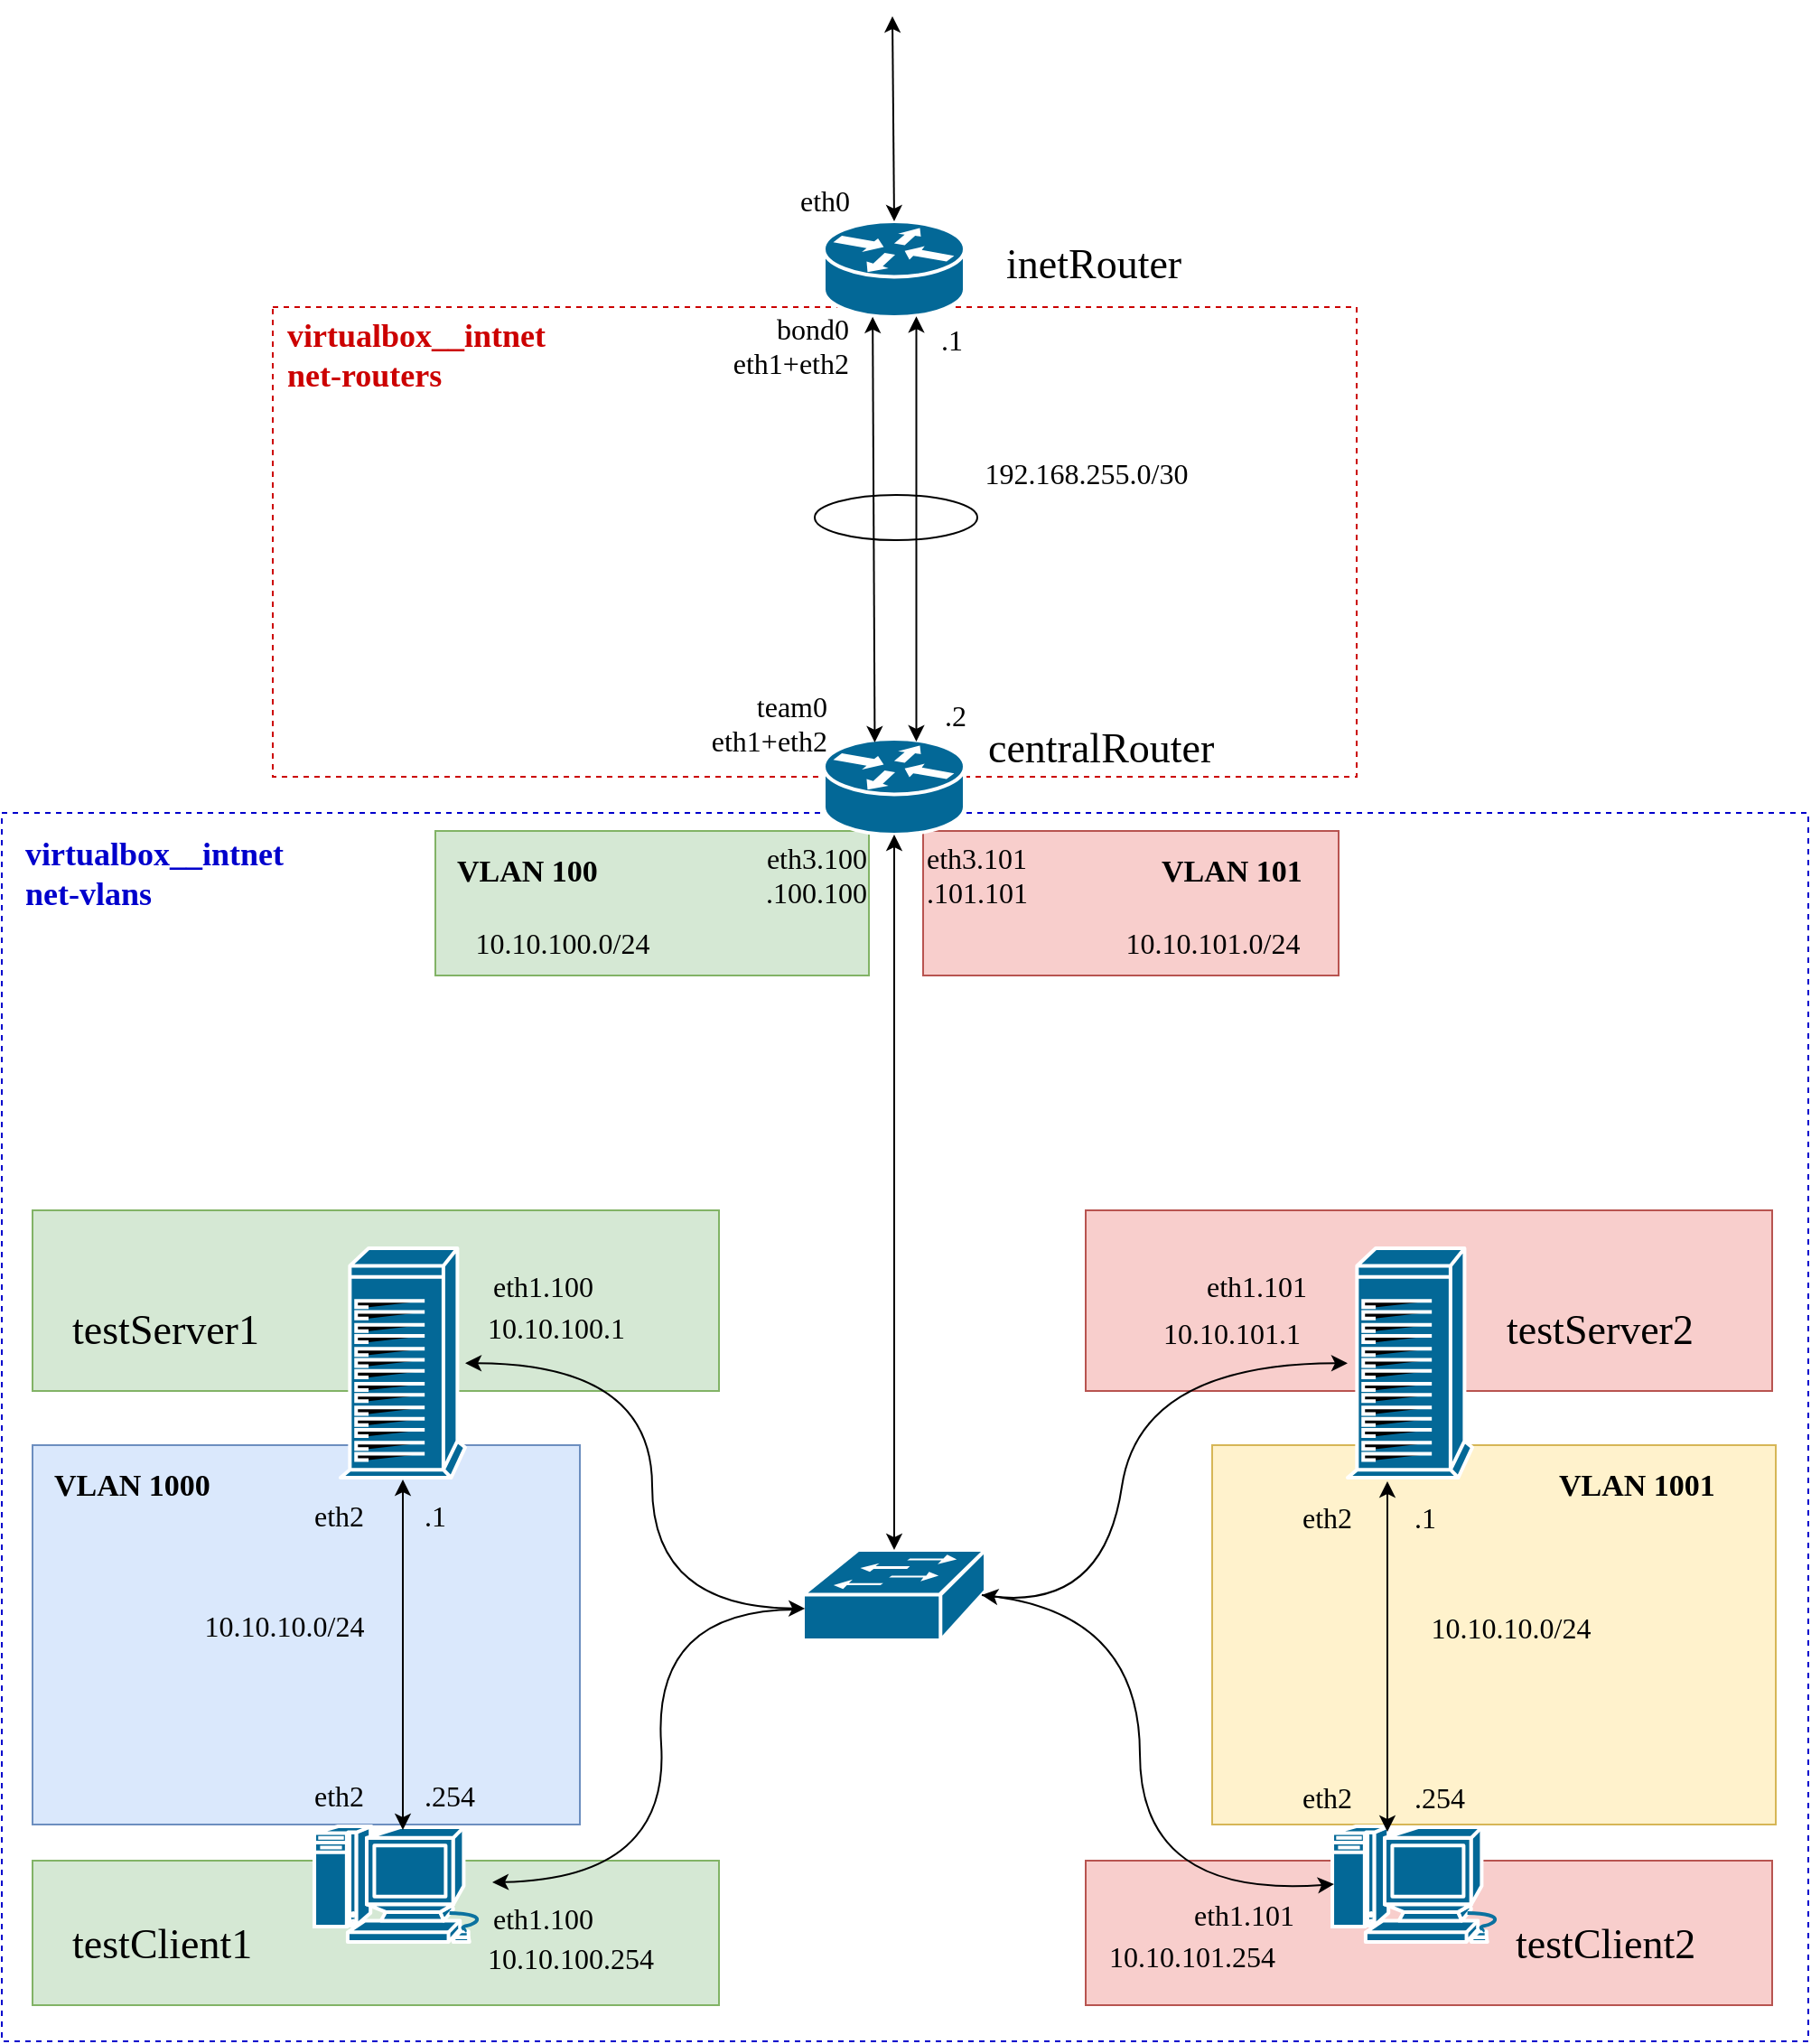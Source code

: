 <mxfile version="10.9.6" type="google"><diagram id="2RIFZR_ZSo_XS1s38YBn" name="Страница 1"><mxGraphModel dx="3220" dy="2332" grid="1" gridSize="10" guides="1" tooltips="1" connect="1" arrows="1" fold="1" page="1" pageScale="1" pageWidth="850" pageHeight="1100" math="0" shadow="0"><root><mxCell id="0"/><mxCell id="1" parent="0"/><mxCell id="t4K-DltKJ94w3d-PsPb5-7" value="virtualbox__intnet" parent="0"/><mxCell id="t4K-DltKJ94w3d-PsPb5-8" value="" style="rounded=0;whiteSpace=wrap;html=1;fillColor=none;strokeColor=#0000CC;dashed=1;" vertex="1" parent="t4K-DltKJ94w3d-PsPb5-7"><mxGeometry x="-70" y="270" width="1000" height="680" as="geometry"/></mxCell><mxCell id="t4K-DltKJ94w3d-PsPb5-9" value="" style="rounded=0;whiteSpace=wrap;html=1;fillColor=none;strokeColor=#CC0000;dashed=1;" vertex="1" parent="t4K-DltKJ94w3d-PsPb5-7"><mxGeometry x="80" y="-10" width="600" height="260" as="geometry"/></mxCell><mxCell id="t4K-DltKJ94w3d-PsPb5-10" value="&lt;font style=&quot;font-size: 18px;&quot; color=&quot;#CC0000&quot;&gt;virtualbox__intnet&lt;br style=&quot;font-size: 18px;&quot;&gt;net-routers&lt;/font&gt;" style="text;html=1;fontSize=18;fontFamily=Verdana;fontStyle=1;fillColor=none;" vertex="1" parent="t4K-DltKJ94w3d-PsPb5-7"><mxGeometry x="86" y="-11" width="80" height="30" as="geometry"/></mxCell><mxCell id="t4K-DltKJ94w3d-PsPb5-11" value="&lt;div style=&quot;font-size: 18px;&quot; align=&quot;left&quot;&gt;&lt;font style=&quot;font-size: 18px;&quot; color=&quot;#0000CC&quot;&gt;virtualbox__intnet&lt;br style=&quot;font-size: 18px;&quot;&gt;&lt;/font&gt;&lt;/div&gt;&lt;div style=&quot;font-size: 18px;&quot; align=&quot;left&quot;&gt;&lt;font style=&quot;font-size: 18px;&quot; color=&quot;#0000CC&quot;&gt;net-vlans&lt;/font&gt;&lt;/div&gt;" style="text;html=1;resizable=0;points=[];autosize=1;align=left;verticalAlign=top;spacingTop=-4;fontSize=18;fontFamily=Verdana;fontStyle=1" vertex="1" parent="t4K-DltKJ94w3d-PsPb5-7"><mxGeometry x="-59" y="280.0" width="160" height="40" as="geometry"/></mxCell><mxCell id="Q6XERWJJUrHHimVLy0a0-61" value="VLANs" parent="0"/><mxCell id="0SvpAi86tALS3bZuDzq3-3" value="" style="rounded=0;whiteSpace=wrap;html=1;fillColor=#f8cecc;fontFamily=Verdana;fontSize=13;strokeColor=#b85450;" parent="Q6XERWJJUrHHimVLy0a0-61" vertex="1"><mxGeometry x="530" y="490" width="380" height="100" as="geometry"/></mxCell><mxCell id="Q6XERWJJUrHHimVLy0a0-62" value="" style="rounded=0;whiteSpace=wrap;html=1;fillColor=#d5e8d4;fontFamily=Verdana;fontSize=13;strokeColor=#82b366;" parent="Q6XERWJJUrHHimVLy0a0-61" vertex="1"><mxGeometry x="-53" y="490" width="380" height="100" as="geometry"/></mxCell><mxCell id="Q6XERWJJUrHHimVLy0a0-63" value="" style="rounded=0;whiteSpace=wrap;html=1;fillColor=#f8cecc;fontFamily=Verdana;fontSize=13;strokeColor=#b85450;" parent="Q6XERWJJUrHHimVLy0a0-61" vertex="1"><mxGeometry x="440" y="280" width="230" height="80" as="geometry"/></mxCell><mxCell id="0SvpAi86tALS3bZuDzq3-4" value="VLAN 101" style="text;html=1;resizable=0;points=[];autosize=1;align=left;verticalAlign=top;spacingTop=-4;fontSize=17;fontFamily=Verdana;fontStyle=1" parent="Q6XERWJJUrHHimVLy0a0-61" vertex="1"><mxGeometry x="570" y="290" width="80" height="20" as="geometry"/></mxCell><mxCell id="0SvpAi86tALS3bZuDzq3-5" value="" style="rounded=0;whiteSpace=wrap;html=1;fillColor=#d5e8d4;fontFamily=Verdana;fontSize=13;strokeColor=#82b366;" parent="Q6XERWJJUrHHimVLy0a0-61" vertex="1"><mxGeometry x="170" y="280" width="240" height="80" as="geometry"/></mxCell><mxCell id="0SvpAi86tALS3bZuDzq3-6" value="VLAN 100" style="text;html=1;resizable=0;points=[];autosize=1;align=left;verticalAlign=top;spacingTop=-4;fontSize=17;fontFamily=Verdana;fontStyle=1" parent="Q6XERWJJUrHHimVLy0a0-61" vertex="1"><mxGeometry x="180" y="290" width="80" height="20" as="geometry"/></mxCell><mxCell id="0SvpAi86tALS3bZuDzq3-7" value="" style="rounded=0;whiteSpace=wrap;html=1;fillColor=#f8cecc;fontFamily=Verdana;fontSize=13;strokeColor=#b85450;" parent="Q6XERWJJUrHHimVLy0a0-61" vertex="1"><mxGeometry x="530" y="850" width="380" height="80" as="geometry"/></mxCell><mxCell id="0SvpAi86tALS3bZuDzq3-8" value="" style="rounded=0;whiteSpace=wrap;html=1;fillColor=#d5e8d4;fontFamily=Verdana;fontSize=13;strokeColor=#82b366;" parent="Q6XERWJJUrHHimVLy0a0-61" vertex="1"><mxGeometry x="-53" y="850" width="380" height="80" as="geometry"/></mxCell><mxCell id="0SvpAi86tALS3bZuDzq3-9" value="" style="rounded=0;whiteSpace=wrap;html=1;fillColor=#dae8fc;fontFamily=Verdana;fontSize=13;strokeColor=#6c8ebf;" parent="Q6XERWJJUrHHimVLy0a0-61" vertex="1"><mxGeometry x="-53" y="620" width="303" height="210" as="geometry"/></mxCell><mxCell id="0SvpAi86tALS3bZuDzq3-10" value="VLAN 1000" style="text;html=1;resizable=0;points=[];autosize=1;align=left;verticalAlign=top;spacingTop=-4;fontSize=17;fontFamily=Verdana;fontStyle=1" parent="Q6XERWJJUrHHimVLy0a0-61" vertex="1"><mxGeometry x="-43" y="630" width="110" height="20" as="geometry"/></mxCell><mxCell id="0SvpAi86tALS3bZuDzq3-11" value="" style="rounded=0;whiteSpace=wrap;html=1;fillColor=#fff2cc;fontFamily=Verdana;fontSize=13;strokeColor=#d6b656;" parent="Q6XERWJJUrHHimVLy0a0-61" vertex="1"><mxGeometry x="600" y="620" width="312" height="210" as="geometry"/></mxCell><mxCell id="0SvpAi86tALS3bZuDzq3-12" value="VLAN 1001" style="text;html=1;resizable=0;points=[];autosize=1;align=left;verticalAlign=top;spacingTop=-4;fontSize=17;fontFamily=Verdana;fontStyle=1" parent="Q6XERWJJUrHHimVLy0a0-61" vertex="1"><mxGeometry x="790" y="630" width="110" height="20" as="geometry"/></mxCell><mxCell id="0SvpAi86tALS3bZuDzq3-13" value="&lt;font style=&quot;font-size: 16px&quot;&gt;10.10.100.0/24&lt;br style=&quot;font-size: 16px&quot;&gt;&lt;/font&gt;" style="text;html=1;resizable=0;points=[];autosize=1;align=center;verticalAlign=top;spacingTop=-4;fontSize=16;fontFamily=Verdana;" parent="Q6XERWJJUrHHimVLy0a0-61" vertex="1"><mxGeometry x="170" y="330.0" width="140" height="20" as="geometry"/></mxCell><mxCell id="Q6XERWJJUrHHimVLy0a0-14" value="икноки" parent="0"/><mxCell id="Q6XERWJJUrHHimVLy0a0-5" value="" style="shape=mxgraph.cisco.routers.router;html=1;dashed=0;fillColor=#036897;strokeColor=#ffffff;strokeWidth=2;verticalLabelPosition=bottom;verticalAlign=top" parent="Q6XERWJJUrHHimVLy0a0-14" vertex="1"><mxGeometry x="385" y="229" width="78" height="53" as="geometry"/></mxCell><mxCell id="Q6XERWJJUrHHimVLy0a0-6" value="" style="shape=mxgraph.cisco.computers_and_peripherals.ibm_tower;html=1;pointerEvents=1;dashed=0;fillColor=#036897;strokeColor=#ffffff;strokeWidth=2;verticalLabelPosition=bottom;verticalAlign=top;align=center;outlineConnect=0;" parent="Q6XERWJJUrHHimVLy0a0-14" vertex="1"><mxGeometry x="117.5" y="511" width="69" height="127" as="geometry"/></mxCell><mxCell id="Q6XERWJJUrHHimVLy0a0-7" value="" style="shape=mxgraph.cisco.computers_and_peripherals.macintosh;html=1;pointerEvents=1;dashed=0;fillColor=#036897;strokeColor=#ffffff;strokeWidth=2;verticalLabelPosition=bottom;verticalAlign=top;align=center;outlineConnect=0;" parent="Q6XERWJJUrHHimVLy0a0-14" vertex="1"><mxGeometry x="102.5" y="831" width="99" height="64" as="geometry"/></mxCell><mxCell id="Q6XERWJJUrHHimVLy0a0-9" value="" style="shape=mxgraph.cisco.switches.workgroup_switch;html=1;dashed=0;fillColor=#036897;strokeColor=#ffffff;strokeWidth=2;verticalLabelPosition=bottom;verticalAlign=top" parent="Q6XERWJJUrHHimVLy0a0-14" vertex="1"><mxGeometry x="373.5" y="678" width="101" height="50" as="geometry"/></mxCell><mxCell id="Q6XERWJJUrHHimVLy0a0-11" value="" style="shape=mxgraph.cisco.routers.router;html=1;dashed=0;fillColor=#036897;strokeColor=#ffffff;strokeWidth=2;verticalLabelPosition=bottom;verticalAlign=top" parent="Q6XERWJJUrHHimVLy0a0-14" vertex="1"><mxGeometry x="385" y="-57.5" width="78" height="53" as="geometry"/></mxCell><mxCell id="Q6XERWJJUrHHimVLy0a0-12" value="" style="shape=mxgraph.cisco.computers_and_peripherals.ibm_tower;html=1;pointerEvents=1;dashed=0;fillColor=#036897;strokeColor=#ffffff;strokeWidth=2;verticalLabelPosition=bottom;verticalAlign=top;align=center;outlineConnect=0;" parent="Q6XERWJJUrHHimVLy0a0-14" vertex="1"><mxGeometry x="675" y="511" width="69" height="127" as="geometry"/></mxCell><mxCell id="Q6XERWJJUrHHimVLy0a0-13" value="" style="shape=mxgraph.cisco.computers_and_peripherals.macintosh;html=1;pointerEvents=1;dashed=0;fillColor=#036897;strokeColor=#ffffff;strokeWidth=2;verticalLabelPosition=bottom;verticalAlign=top;align=center;outlineConnect=0;" parent="Q6XERWJJUrHHimVLy0a0-14" vertex="1"><mxGeometry x="666" y="831" width="99" height="64" as="geometry"/></mxCell><mxCell id="Q6XERWJJUrHHimVLy0a0-27" value="" style="endArrow=classic;html=1;fontSize=22;startArrow=classic;startFill=1;endFill=1;entryX=0.347;entryY=0.998;entryDx=0;entryDy=0;entryPerimeter=0;exitX=0.362;exitY=0.037;exitDx=0;exitDy=0;exitPerimeter=0;" parent="Q6XERWJJUrHHimVLy0a0-14" source="Q6XERWJJUrHHimVLy0a0-5" target="Q6XERWJJUrHHimVLy0a0-11" edge="1"><mxGeometry width="50" height="50" relative="1" as="geometry"><mxPoint x="400" y="227" as="sourcePoint"/><mxPoint x="424" y="79" as="targetPoint"/></mxGeometry></mxCell><mxCell id="Q6XERWJJUrHHimVLy0a0-28" value="" style="endArrow=classic;html=1;fontSize=22;startArrow=classic;startFill=1;endFill=1;exitX=0.5;exitY=0;exitDx=0;exitDy=0;exitPerimeter=0;" parent="Q6XERWJJUrHHimVLy0a0-14" source="Q6XERWJJUrHHimVLy0a0-11" edge="1"><mxGeometry width="50" height="50" relative="1" as="geometry"><mxPoint x="423" y="-80.5" as="sourcePoint"/><mxPoint x="423" y="-171" as="targetPoint"/></mxGeometry></mxCell><mxCell id="Q6XERWJJUrHHimVLy0a0-29" value="" style="endArrow=classic;html=1;fontSize=22;exitX=0.5;exitY=0;exitDx=0;exitDy=0;exitPerimeter=0;startArrow=classic;startFill=1;endFill=1;entryX=0.5;entryY=1;entryDx=0;entryDy=0;entryPerimeter=0;" parent="Q6XERWJJUrHHimVLy0a0-14" source="Q6XERWJJUrHHimVLy0a0-9" target="Q6XERWJJUrHHimVLy0a0-5" edge="1"><mxGeometry width="50" height="50" relative="1" as="geometry"><mxPoint x="424.029" y="523.324" as="sourcePoint"/><mxPoint x="424" y="390" as="targetPoint"/></mxGeometry></mxCell><mxCell id="Q6XERWJJUrHHimVLy0a0-33" value="" style="endArrow=classic;html=1;fontSize=22;startArrow=classic;startFill=1;endFill=1;entryX=0.657;entryY=0.993;entryDx=0;entryDy=0;entryPerimeter=0;exitX=0.657;exitY=0.028;exitDx=0;exitDy=0;exitPerimeter=0;" parent="Q6XERWJJUrHHimVLy0a0-14" source="Q6XERWJJUrHHimVLy0a0-5" target="Q6XERWJJUrHHimVLy0a0-11" edge="1"><mxGeometry width="50" height="50" relative="1" as="geometry"><mxPoint x="432" y="229" as="sourcePoint"/><mxPoint x="434" y="6" as="targetPoint"/></mxGeometry></mxCell><mxCell id="Q6XERWJJUrHHimVLy0a0-35" value="" style="ellipse;whiteSpace=wrap;html=1;fontSize=22;fillColor=none;" parent="Q6XERWJJUrHHimVLy0a0-14" vertex="1"><mxGeometry x="380" y="94" width="90" height="25" as="geometry"/></mxCell><mxCell id="Q6XERWJJUrHHimVLy0a0-40" value="" style="curved=1;endArrow=classic;html=1;fontSize=22;exitX=0.98;exitY=0.5;exitDx=0;exitDy=0;exitPerimeter=0;startArrow=classic;startFill=1;" parent="Q6XERWJJUrHHimVLy0a0-14" source="Q6XERWJJUrHHimVLy0a0-9" target="Q6XERWJJUrHHimVLy0a0-12" edge="1"><mxGeometry width="50" height="50" relative="1" as="geometry"><mxPoint x="530" y="731" as="sourcePoint"/><mxPoint x="580" y="591" as="targetPoint"/><Array as="points"><mxPoint x="540" y="711"/><mxPoint x="560" y="575"/></Array></mxGeometry></mxCell><mxCell id="Q6XERWJJUrHHimVLy0a0-41" value="" style="curved=1;endArrow=classic;html=1;fontSize=22;entryX=0.015;entryY=0.5;entryDx=0;entryDy=0;entryPerimeter=0;exitX=0.98;exitY=0.5;exitDx=0;exitDy=0;exitPerimeter=0;" parent="Q6XERWJJUrHHimVLy0a0-14" source="Q6XERWJJUrHHimVLy0a0-9" target="Q6XERWJJUrHHimVLy0a0-13" edge="1"><mxGeometry width="50" height="50" relative="1" as="geometry"><mxPoint x="470" y="703" as="sourcePoint"/><mxPoint x="550" y="753" as="targetPoint"/><Array as="points"><mxPoint x="560" y="711"/><mxPoint x="560" y="871"/></Array></mxGeometry></mxCell><mxCell id="Q6XERWJJUrHHimVLy0a0-42" value="" style="curved=1;endArrow=classic;html=1;fontSize=22;exitX=-0.035;exitY=0.66;exitDx=0;exitDy=0;exitPerimeter=0;" parent="Q6XERWJJUrHHimVLy0a0-14" source="Q6XERWJJUrHHimVLy0a0-9" target="Q6XERWJJUrHHimVLy0a0-7" edge="1"><mxGeometry width="50" height="50" relative="1" as="geometry"><mxPoint x="370" y="801" as="sourcePoint"/><mxPoint x="320" y="851" as="targetPoint"/><Array as="points"><mxPoint x="290" y="711"/><mxPoint x="300" y="860"/></Array></mxGeometry></mxCell><mxCell id="Q6XERWJJUrHHimVLy0a0-43" value="" style="curved=1;endArrow=classic;html=1;fontSize=22;entryX=0.011;entryY=0.649;entryDx=0;entryDy=0;entryPerimeter=0;startArrow=classic;startFill=1;" parent="Q6XERWJJUrHHimVLy0a0-14" source="Q6XERWJJUrHHimVLy0a0-6" target="Q6XERWJJUrHHimVLy0a0-9" edge="1"><mxGeometry width="50" height="50" relative="1" as="geometry"><mxPoint x="210" y="611" as="sourcePoint"/><mxPoint x="380" y="651" as="targetPoint"/><Array as="points"><mxPoint x="290" y="575"/><mxPoint x="290" y="710"/></Array></mxGeometry></mxCell><mxCell id="Q6XERWJJUrHHimVLy0a0-15" value="текст названия" parent="0"/><mxCell id="Q6XERWJJUrHHimVLy0a0-17" value="inetRouter" style="text;html=1;resizable=0;points=[];autosize=1;align=left;verticalAlign=top;spacingTop=-4;fontSize=23;fontStyle=0;fontFamily=Verdana;" parent="Q6XERWJJUrHHimVLy0a0-15" vertex="1"><mxGeometry x="484" y="-50.5" width="60" height="20" as="geometry"/></mxCell><mxCell id="Q6XERWJJUrHHimVLy0a0-18" value="centralRouter" style="text;html=1;resizable=0;points=[];autosize=1;align=left;verticalAlign=top;spacingTop=-4;fontSize=23;fontStyle=0;fontFamily=Verdana;" parent="Q6XERWJJUrHHimVLy0a0-15" vertex="1"><mxGeometry x="474.0" y="218" width="80" height="20" as="geometry"/></mxCell><mxCell id="Q6XERWJJUrHHimVLy0a0-19" value="testServer1" style="text;html=1;resizable=0;points=[];autosize=1;align=left;verticalAlign=top;spacingTop=-4;fontSize=23;fontStyle=0;fontFamily=Verdana;" parent="Q6XERWJJUrHHimVLy0a0-15" vertex="1"><mxGeometry x="-33" y="540" width="70" height="20" as="geometry"/></mxCell><mxCell id="Q6XERWJJUrHHimVLy0a0-20" value="testClient1" style="text;html=1;resizable=0;points=[];autosize=1;align=left;verticalAlign=top;spacingTop=-4;fontSize=23;fontStyle=0;fontFamily=Verdana;" parent="Q6XERWJJUrHHimVLy0a0-15" vertex="1"><mxGeometry x="-33.0" y="880" width="70" height="20" as="geometry"/></mxCell><mxCell id="Q6XERWJJUrHHimVLy0a0-21" value="testServer2" style="text;html=1;resizable=0;points=[];autosize=1;align=left;verticalAlign=top;spacingTop=-4;fontSize=23;fontStyle=0;fontFamily=Verdana;" parent="Q6XERWJJUrHHimVLy0a0-15" vertex="1"><mxGeometry x="761" y="540" width="70" height="20" as="geometry"/></mxCell><mxCell id="Q6XERWJJUrHHimVLy0a0-22" value="testClient2" style="text;html=1;resizable=0;points=[];autosize=1;align=left;verticalAlign=top;spacingTop=-4;fontSize=23;fontStyle=0;fontFamily=Verdana;" parent="Q6XERWJJUrHHimVLy0a0-15" vertex="1"><mxGeometry x="766" y="879.5" width="70" height="20" as="geometry"/></mxCell><mxCell id="Q6XERWJJUrHHimVLy0a0-16" value="текст другое" parent="0"/><mxCell id="Q6XERWJJUrHHimVLy0a0-44" value="eth0" style="text;html=1;resizable=0;points=[];autosize=1;align=left;verticalAlign=top;spacingTop=-4;fontSize=16;fontFamily=Verdana;" parent="Q6XERWJJUrHHimVLy0a0-16" vertex="1"><mxGeometry x="370" y="-81" width="50" height="30" as="geometry"/></mxCell><mxCell id="Q6XERWJJUrHHimVLy0a0-45" value="&lt;font style=&quot;font-size: 16px&quot;&gt;192.168.255.0/30&lt;br style=&quot;font-size: 16px&quot;&gt;&lt;/font&gt;" style="text;html=1;resizable=0;points=[];autosize=1;align=center;verticalAlign=top;spacingTop=-4;fontSize=16;fontFamily=Verdana;" parent="Q6XERWJJUrHHimVLy0a0-16" vertex="1"><mxGeometry x="450" y="70" width="160" height="20" as="geometry"/></mxCell><mxCell id="Q6XERWJJUrHHimVLy0a0-46" value="&lt;div style=&quot;font-size: 16px&quot; align=&quot;right&quot;&gt;bond0&lt;/div&gt;&lt;div style=&quot;font-size: 16px&quot; align=&quot;right&quot;&gt;eth1+eth2&lt;br style=&quot;font-size: 16px&quot;&gt;&lt;/div&gt;" style="text;html=1;resizable=0;points=[];autosize=1;align=right;verticalAlign=top;spacingTop=-4;fontSize=16;fontFamily=Verdana;" parent="Q6XERWJJUrHHimVLy0a0-16" vertex="1"><mxGeometry x="300" y="-10" width="100" height="40" as="geometry"/></mxCell><mxCell id="Q6XERWJJUrHHimVLy0a0-49" value=".1" style="text;html=1;resizable=0;points=[];autosize=1;align=left;verticalAlign=top;spacingTop=-4;fontSize=16;fontFamily=Verdana;" parent="Q6XERWJJUrHHimVLy0a0-16" vertex="1"><mxGeometry x="448" y="-4" width="30" height="20" as="geometry"/></mxCell><mxCell id="Q6XERWJJUrHHimVLy0a0-50" value=".2" style="text;html=1;resizable=0;points=[];autosize=1;align=left;verticalAlign=top;spacingTop=-4;fontSize=16;fontFamily=Verdana;" parent="Q6XERWJJUrHHimVLy0a0-16" vertex="1"><mxGeometry x="450" y="204" width="30" height="20" as="geometry"/></mxCell><mxCell id="Q6XERWJJUrHHimVLy0a0-51" value="&lt;div style=&quot;font-size: 16px;&quot; align=&quot;right&quot;&gt;team0&lt;/div&gt;&lt;div style=&quot;font-size: 16px;&quot; align=&quot;right&quot;&gt;eth1+eth2&lt;br style=&quot;font-size: 16px;&quot;&gt;&lt;/div&gt;" style="text;html=1;resizable=0;points=[];autosize=1;align=right;verticalAlign=top;spacingTop=-4;fontSize=16;fontFamily=Verdana;" parent="Q6XERWJJUrHHimVLy0a0-16" vertex="1"><mxGeometry x="308" y="199" width="80" height="30" as="geometry"/></mxCell><mxCell id="Q6XERWJJUrHHimVLy0a0-52" value="&lt;div align=&quot;right&quot;&gt;eth3.100&lt;br&gt;.100.100&lt;br&gt;&lt;/div&gt;" style="text;html=1;resizable=0;points=[];autosize=1;align=right;verticalAlign=top;spacingTop=-4;fontSize=16;fontFamily=Verdana;" parent="Q6XERWJJUrHHimVLy0a0-16" vertex="1"><mxGeometry x="320" y="283" width="90" height="40" as="geometry"/></mxCell><mxCell id="Q6XERWJJUrHHimVLy0a0-57" value="10.10.100.1" style="text;html=1;resizable=0;points=[];autosize=1;align=left;verticalAlign=top;spacingTop=-4;fontSize=16;fontFamily=Verdana;" parent="Q6XERWJJUrHHimVLy0a0-16" vertex="1"><mxGeometry x="197" y="543" width="110" height="20" as="geometry"/></mxCell><mxCell id="Q6XERWJJUrHHimVLy0a0-58" value="10.10.100.254" style="text;html=1;resizable=0;points=[];autosize=1;align=left;verticalAlign=top;spacingTop=-4;fontSize=16;fontFamily=Verdana;" parent="Q6XERWJJUrHHimVLy0a0-16" vertex="1"><mxGeometry x="197" y="892" width="130" height="20" as="geometry"/></mxCell><mxCell id="Q6XERWJJUrHHimVLy0a0-59" value="10.10.101.1" style="text;html=1;resizable=0;points=[];autosize=1;align=left;verticalAlign=top;spacingTop=-4;fontSize=16;fontFamily=Verdana;" parent="Q6XERWJJUrHHimVLy0a0-16" vertex="1"><mxGeometry x="571" y="546" width="110" height="20" as="geometry"/></mxCell><mxCell id="Q6XERWJJUrHHimVLy0a0-60" value="10.10.101.254" style="text;html=1;resizable=0;points=[];autosize=1;align=left;verticalAlign=top;spacingTop=-4;fontSize=16;fontFamily=Verdana;" parent="Q6XERWJJUrHHimVLy0a0-16" vertex="1"><mxGeometry x="541" y="891" width="130" height="20" as="geometry"/></mxCell><mxCell id="Q6XERWJJUrHHimVLy0a0-69" value="eth1.100" style="text;html=1;resizable=0;points=[];autosize=1;align=left;verticalAlign=top;spacingTop=-4;fontSize=16;fontFamily=Verdana;" parent="Q6XERWJJUrHHimVLy0a0-16" vertex="1"><mxGeometry x="200" y="520" width="90" height="20" as="geometry"/></mxCell><mxCell id="Q6XERWJJUrHHimVLy0a0-70" value="&lt;div&gt;eth1.100&lt;/div&gt;" style="text;html=1;resizable=0;points=[];autosize=1;align=left;verticalAlign=top;spacingTop=-4;fontSize=16;fontFamily=Verdana;" parent="Q6XERWJJUrHHimVLy0a0-16" vertex="1"><mxGeometry x="200" y="870" width="90" height="20" as="geometry"/></mxCell><mxCell id="Q6XERWJJUrHHimVLy0a0-71" value="eth1.101" style="text;html=1;resizable=0;points=[];autosize=1;align=left;verticalAlign=top;spacingTop=-4;fontSize=16;fontFamily=Verdana;" parent="Q6XERWJJUrHHimVLy0a0-16" vertex="1"><mxGeometry x="595" y="520" width="90" height="20" as="geometry"/></mxCell><mxCell id="Q6XERWJJUrHHimVLy0a0-72" value="eth1.101" style="text;html=1;resizable=0;points=[];autosize=1;align=left;verticalAlign=top;spacingTop=-4;fontSize=16;fontFamily=Verdana;" parent="Q6XERWJJUrHHimVLy0a0-16" vertex="1"><mxGeometry x="588" y="868" width="90" height="20" as="geometry"/></mxCell><mxCell id="epVRw15MAL6si_mS05AR-11" value="&lt;div style=&quot;font-size: 16px&quot; align=&quot;center&quot;&gt;&lt;font style=&quot;font-size: 16px&quot;&gt;10.10.101.0/24&lt;br style=&quot;font-size: 16px&quot;&gt;&lt;/font&gt;&lt;/div&gt;" style="text;html=1;resizable=0;points=[];autosize=1;align=center;verticalAlign=top;spacingTop=-4;fontSize=16;fontFamily=Verdana;" parent="Q6XERWJJUrHHimVLy0a0-16" vertex="1"><mxGeometry x="530" y="330.0" width="140" height="20" as="geometry"/></mxCell><mxCell id="2MFMZ4gIC3mrpBP1q2sX-15" value="eth3.101&lt;br&gt;.101.101" style="text;html=1;resizable=0;points=[];autosize=1;align=left;verticalAlign=top;spacingTop=-4;fontSize=16;fontFamily=Verdana;" parent="Q6XERWJJUrHHimVLy0a0-16" vertex="1"><mxGeometry x="440" y="283" width="90" height="40" as="geometry"/></mxCell><mxCell id="2MFMZ4gIC3mrpBP1q2sX-1" value="ненужное?" parent="0"/><mxCell id="2MFMZ4gIC3mrpBP1q2sX-2" value="" style="endArrow=classic;html=1;fontSize=22;entryX=0.5;entryY=1;entryDx=0;entryDy=0;entryPerimeter=0;exitX=0.5;exitY=0.01;exitDx=0;exitDy=0;exitPerimeter=0;startArrow=classic;startFill=1;endFill=1;" parent="2MFMZ4gIC3mrpBP1q2sX-1" edge="1"><mxGeometry width="50" height="50" relative="1" as="geometry"><mxPoint x="152" y="833" as="sourcePoint"/><mxPoint x="152" y="639" as="targetPoint"/></mxGeometry></mxCell><mxCell id="2MFMZ4gIC3mrpBP1q2sX-3" value="" style="endArrow=classic;html=1;fontSize=22;startArrow=classic;startFill=1;endFill=1;entryX=0.5;entryY=1;entryDx=0;entryDy=0;entryPerimeter=0;exitX=0.5;exitY=0.01;exitDx=0;exitDy=0;exitPerimeter=0;" parent="2MFMZ4gIC3mrpBP1q2sX-1" edge="1"><mxGeometry width="50" height="50" relative="1" as="geometry"><mxPoint x="697" y="834" as="sourcePoint"/><mxPoint x="697" y="640" as="targetPoint"/></mxGeometry></mxCell><mxCell id="2MFMZ4gIC3mrpBP1q2sX-4" value="&lt;div&gt;eth2&lt;/div&gt;" style="text;html=1;resizable=0;points=[];autosize=1;align=left;verticalAlign=top;spacingTop=-4;fontSize=16;fontFamily=Verdana;" parent="2MFMZ4gIC3mrpBP1q2sX-1" vertex="1"><mxGeometry x="101" y="647" width="50" height="20" as="geometry"/></mxCell><mxCell id="2MFMZ4gIC3mrpBP1q2sX-5" value="eth2" style="text;html=1;resizable=0;points=[];autosize=1;align=left;verticalAlign=top;spacingTop=-4;fontSize=16;fontFamily=Verdana;" parent="2MFMZ4gIC3mrpBP1q2sX-1" vertex="1"><mxGeometry x="101" y="802" width="50" height="20" as="geometry"/></mxCell><mxCell id="2MFMZ4gIC3mrpBP1q2sX-6" value="eth2" style="text;html=1;resizable=0;points=[];autosize=1;align=left;verticalAlign=top;spacingTop=-4;fontSize=16;fontFamily=Verdana;" parent="2MFMZ4gIC3mrpBP1q2sX-1" vertex="1"><mxGeometry x="647.5" y="648" width="50" height="20" as="geometry"/></mxCell><mxCell id="2MFMZ4gIC3mrpBP1q2sX-7" value="eth2" style="text;html=1;resizable=0;points=[];autosize=1;align=left;verticalAlign=top;spacingTop=-4;fontSize=16;fontFamily=Verdana;" parent="2MFMZ4gIC3mrpBP1q2sX-1" vertex="1"><mxGeometry x="647.5" y="803" width="50" height="20" as="geometry"/></mxCell><mxCell id="2MFMZ4gIC3mrpBP1q2sX-8" value="&lt;div style=&quot;font-size: 16px&quot; align=&quot;center&quot;&gt;&lt;font style=&quot;font-size: 16px&quot;&gt;10.10.10.0/24&lt;br style=&quot;font-size: 16px&quot;&gt;&lt;/font&gt;&lt;/div&gt;" style="text;html=1;resizable=0;points=[];autosize=1;align=center;verticalAlign=top;spacingTop=-4;fontSize=16;fontFamily=Verdana;" parent="2MFMZ4gIC3mrpBP1q2sX-1" vertex="1"><mxGeometry x="21" y="708.0" width="130" height="20" as="geometry"/></mxCell><mxCell id="2MFMZ4gIC3mrpBP1q2sX-9" value="&lt;div style=&quot;font-size: 16px&quot; align=&quot;center&quot;&gt;10.10.10.0/24&lt;font style=&quot;font-size: 16px&quot;&gt;&lt;br style=&quot;font-size: 16px&quot;&gt;&lt;/font&gt;&lt;/div&gt;" style="text;html=1;resizable=0;points=[];autosize=1;align=center;verticalAlign=top;spacingTop=-4;fontSize=16;fontFamily=Verdana;" parent="2MFMZ4gIC3mrpBP1q2sX-1" vertex="1"><mxGeometry x="700" y="709.0" width="130" height="20" as="geometry"/></mxCell><mxCell id="2MFMZ4gIC3mrpBP1q2sX-10" value=".1" style="text;html=1;resizable=0;points=[];autosize=1;align=left;verticalAlign=top;spacingTop=-4;fontSize=16;fontFamily=Verdana;" parent="2MFMZ4gIC3mrpBP1q2sX-1" vertex="1"><mxGeometry x="162" y="647" width="30" height="20" as="geometry"/></mxCell><mxCell id="2MFMZ4gIC3mrpBP1q2sX-11" value=".254" style="text;html=1;resizable=0;points=[];autosize=1;align=left;verticalAlign=top;spacingTop=-4;fontSize=16;fontFamily=Verdana;" parent="2MFMZ4gIC3mrpBP1q2sX-1" vertex="1"><mxGeometry x="162" y="802" width="50" height="20" as="geometry"/></mxCell><mxCell id="2MFMZ4gIC3mrpBP1q2sX-12" value=".1" style="text;html=1;resizable=0;points=[];autosize=1;align=left;verticalAlign=top;spacingTop=-4;fontSize=16;fontFamily=Verdana;" parent="2MFMZ4gIC3mrpBP1q2sX-1" vertex="1"><mxGeometry x="710" y="648" width="30" height="20" as="geometry"/></mxCell><mxCell id="2MFMZ4gIC3mrpBP1q2sX-13" value=".254" style="text;html=1;resizable=0;points=[];autosize=1;align=left;verticalAlign=top;spacingTop=-4;fontSize=16;fontFamily=Verdana;" parent="2MFMZ4gIC3mrpBP1q2sX-1" vertex="1"><mxGeometry x="710" y="803" width="50" height="20" as="geometry"/></mxCell></root></mxGraphModel></diagram></mxfile>